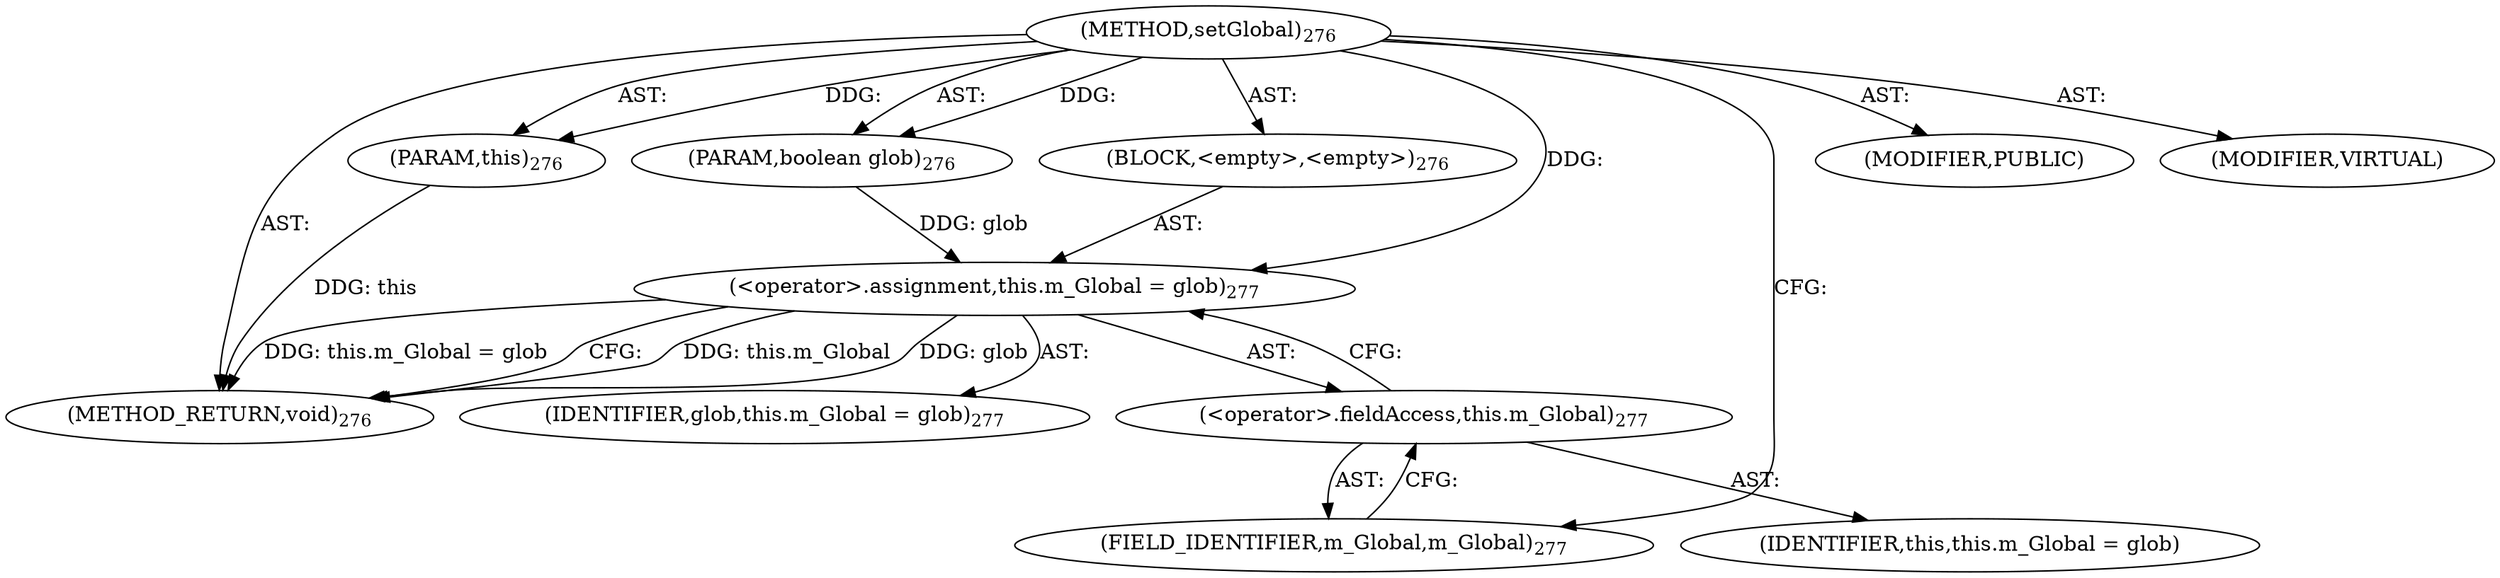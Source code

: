 digraph "setGlobal" {  
"111669149704" [label = <(METHOD,setGlobal)<SUB>276</SUB>> ]
"115964117007" [label = <(PARAM,this)<SUB>276</SUB>> ]
"115964117008" [label = <(PARAM,boolean glob)<SUB>276</SUB>> ]
"25769803798" [label = <(BLOCK,&lt;empty&gt;,&lt;empty&gt;)<SUB>276</SUB>> ]
"30064771140" [label = <(&lt;operator&gt;.assignment,this.m_Global = glob)<SUB>277</SUB>> ]
"30064771141" [label = <(&lt;operator&gt;.fieldAccess,this.m_Global)<SUB>277</SUB>> ]
"68719476798" [label = <(IDENTIFIER,this,this.m_Global = glob)> ]
"55834574860" [label = <(FIELD_IDENTIFIER,m_Global,m_Global)<SUB>277</SUB>> ]
"68719476799" [label = <(IDENTIFIER,glob,this.m_Global = glob)<SUB>277</SUB>> ]
"133143986201" [label = <(MODIFIER,PUBLIC)> ]
"133143986202" [label = <(MODIFIER,VIRTUAL)> ]
"128849018888" [label = <(METHOD_RETURN,void)<SUB>276</SUB>> ]
  "111669149704" -> "115964117007"  [ label = "AST: "] 
  "111669149704" -> "115964117008"  [ label = "AST: "] 
  "111669149704" -> "25769803798"  [ label = "AST: "] 
  "111669149704" -> "133143986201"  [ label = "AST: "] 
  "111669149704" -> "133143986202"  [ label = "AST: "] 
  "111669149704" -> "128849018888"  [ label = "AST: "] 
  "25769803798" -> "30064771140"  [ label = "AST: "] 
  "30064771140" -> "30064771141"  [ label = "AST: "] 
  "30064771140" -> "68719476799"  [ label = "AST: "] 
  "30064771141" -> "68719476798"  [ label = "AST: "] 
  "30064771141" -> "55834574860"  [ label = "AST: "] 
  "30064771140" -> "128849018888"  [ label = "CFG: "] 
  "30064771141" -> "30064771140"  [ label = "CFG: "] 
  "55834574860" -> "30064771141"  [ label = "CFG: "] 
  "111669149704" -> "55834574860"  [ label = "CFG: "] 
  "115964117007" -> "128849018888"  [ label = "DDG: this"] 
  "30064771140" -> "128849018888"  [ label = "DDG: this.m_Global"] 
  "30064771140" -> "128849018888"  [ label = "DDG: glob"] 
  "30064771140" -> "128849018888"  [ label = "DDG: this.m_Global = glob"] 
  "111669149704" -> "115964117007"  [ label = "DDG: "] 
  "111669149704" -> "115964117008"  [ label = "DDG: "] 
  "115964117008" -> "30064771140"  [ label = "DDG: glob"] 
  "111669149704" -> "30064771140"  [ label = "DDG: "] 
}
